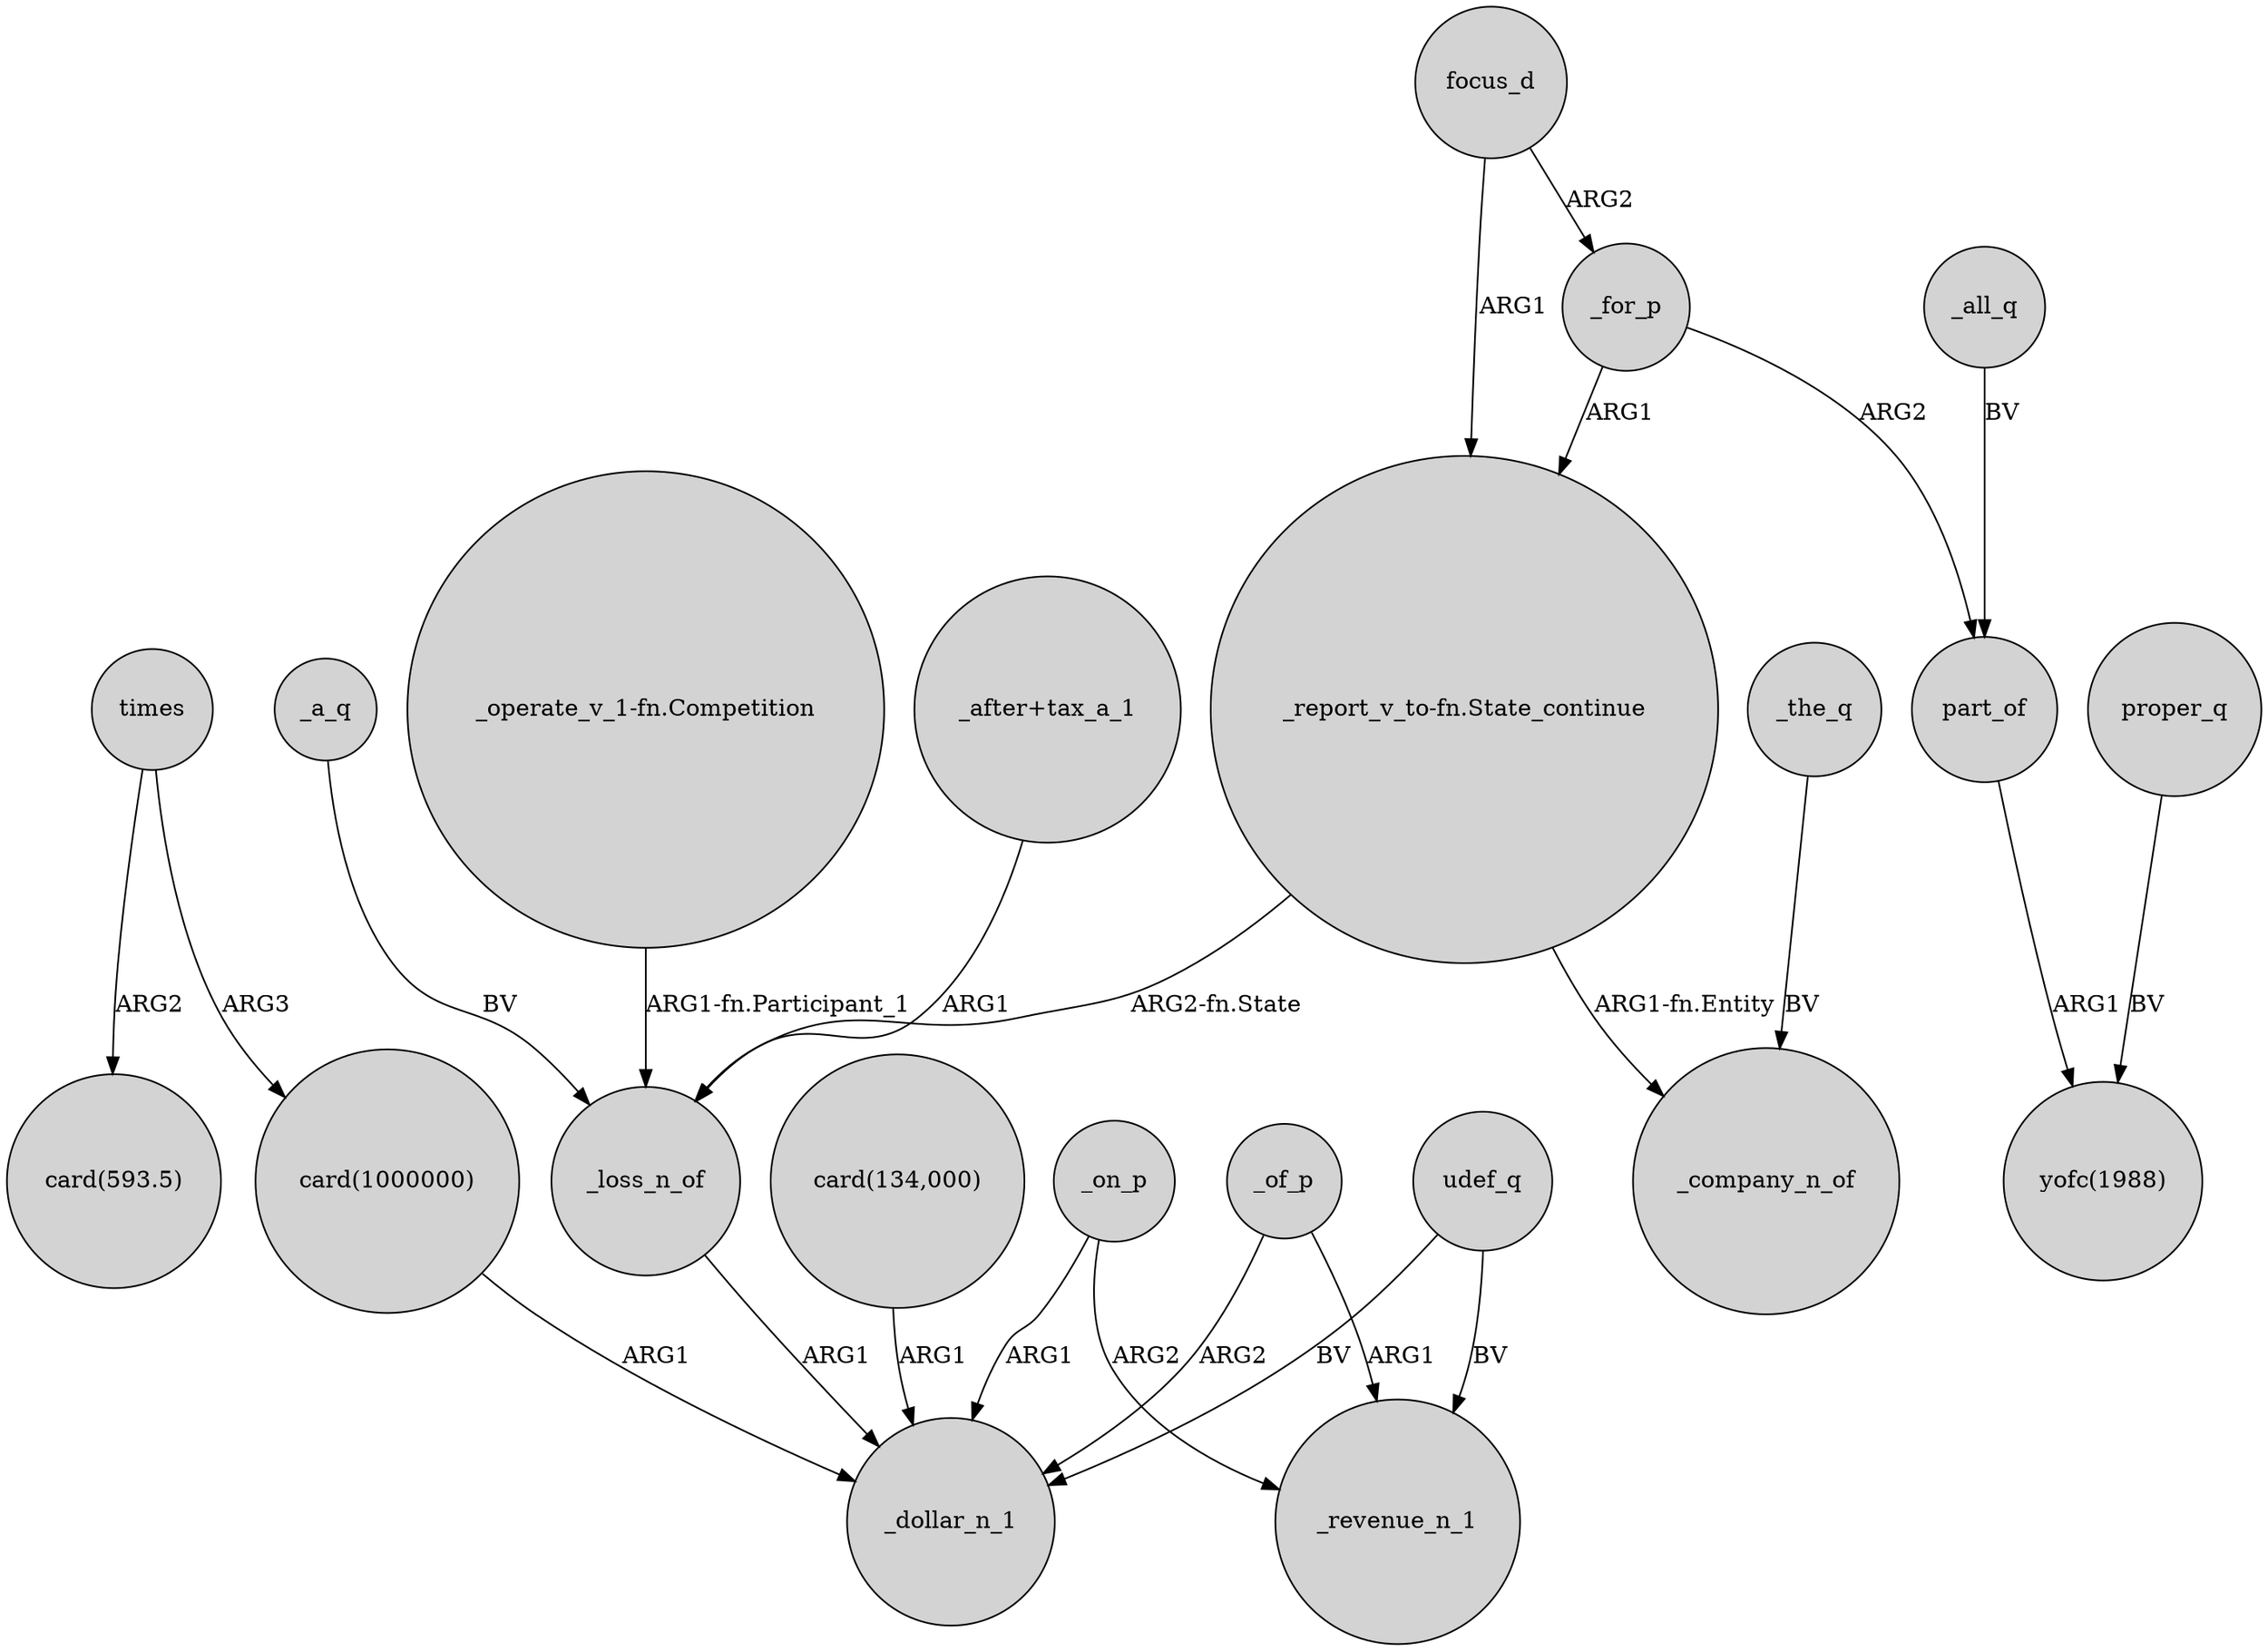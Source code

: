 digraph {
	node [shape=circle style=filled]
	times -> "card(593.5)" [label=ARG2]
	_a_q -> _loss_n_of [label=BV]
	"_report_v_to-fn.State_continue" -> _company_n_of [label="ARG1-fn.Entity"]
	_on_p -> _dollar_n_1 [label=ARG1]
	_loss_n_of -> _dollar_n_1 [label=ARG1]
	_for_p -> part_of [label=ARG2]
	times -> "card(1000000)" [label=ARG3]
	_on_p -> _revenue_n_1 [label=ARG2]
	_of_p -> _revenue_n_1 [label=ARG1]
	_all_q -> part_of [label=BV]
	"_operate_v_1-fn.Competition" -> _loss_n_of [label="ARG1-fn.Participant_1"]
	_for_p -> "_report_v_to-fn.State_continue" [label=ARG1]
	udef_q -> _revenue_n_1 [label=BV]
	"_after+tax_a_1" -> _loss_n_of [label=ARG1]
	udef_q -> _dollar_n_1 [label=BV]
	"_report_v_to-fn.State_continue" -> _loss_n_of [label="ARG2-fn.State"]
	"card(1000000)" -> _dollar_n_1 [label=ARG1]
	focus_d -> "_report_v_to-fn.State_continue" [label=ARG1]
	proper_q -> "yofc(1988)" [label=BV]
	focus_d -> _for_p [label=ARG2]
	_of_p -> _dollar_n_1 [label=ARG2]
	"card(134,000)" -> _dollar_n_1 [label=ARG1]
	part_of -> "yofc(1988)" [label=ARG1]
	_the_q -> _company_n_of [label=BV]
}
